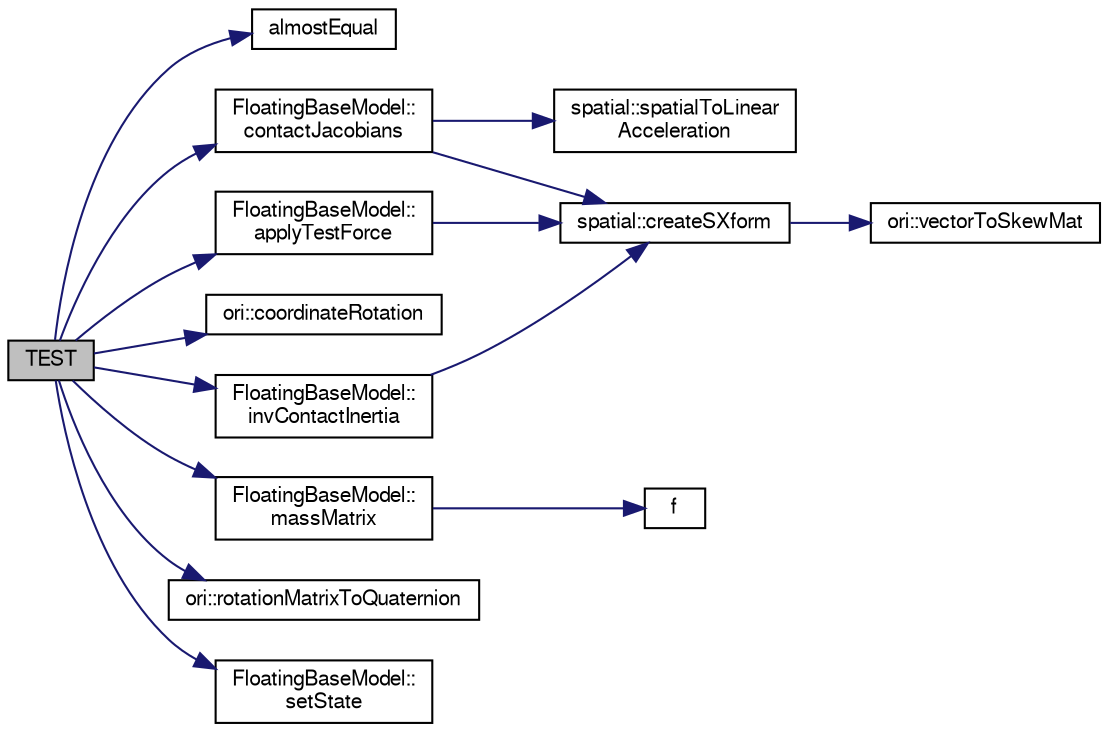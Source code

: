 digraph "TEST"
{
  edge [fontname="FreeSans",fontsize="10",labelfontname="FreeSans",labelfontsize="10"];
  node [fontname="FreeSans",fontsize="10",shape=record];
  rankdir="LR";
  Node1 [label="TEST",height=0.2,width=0.4,color="black", fillcolor="grey75", style="filled", fontcolor="black"];
  Node1 -> Node2 [color="midnightblue",fontsize="10",style="solid",fontname="FreeSans"];
  Node2 [label="almostEqual",height=0.2,width=0.4,color="black", fillcolor="white", style="filled",URL="$de/dda/_math_utilities_8h.html#aa06ec79f1e3170ea41b58ffbf35b9fb6"];
  Node1 -> Node3 [color="midnightblue",fontsize="10",style="solid",fontname="FreeSans"];
  Node3 [label="FloatingBaseModel::\lapplyTestForce",height=0.2,width=0.4,color="black", fillcolor="white", style="filled",URL="$d6/db1/class_floating_base_model.html#a1edbea0371cffe8692a83ae5a9396e41"];
  Node3 -> Node4 [color="midnightblue",fontsize="10",style="solid",fontname="FreeSans"];
  Node4 [label="spatial::createSXform",height=0.2,width=0.4,color="black", fillcolor="white", style="filled",URL="$de/d1a/namespacespatial.html#ae4a2145f3028087511b4f17c0152ec83"];
  Node4 -> Node5 [color="midnightblue",fontsize="10",style="solid",fontname="FreeSans"];
  Node5 [label="ori::vectorToSkewMat",height=0.2,width=0.4,color="black", fillcolor="white", style="filled",URL="$da/d9b/namespaceori.html#a153f2a76610f0c5524da3f8bf8fa4dfa"];
  Node1 -> Node6 [color="midnightblue",fontsize="10",style="solid",fontname="FreeSans"];
  Node6 [label="FloatingBaseModel::\lcontactJacobians",height=0.2,width=0.4,color="black", fillcolor="white", style="filled",URL="$d6/db1/class_floating_base_model.html#afca11b3f8d117a20990d309666e1a8f3"];
  Node6 -> Node4 [color="midnightblue",fontsize="10",style="solid",fontname="FreeSans"];
  Node6 -> Node7 [color="midnightblue",fontsize="10",style="solid",fontname="FreeSans"];
  Node7 [label="spatial::spatialToLinear\lAcceleration",height=0.2,width=0.4,color="black", fillcolor="white", style="filled",URL="$de/d1a/namespacespatial.html#a13df9ec1359ecd4150251eaae0895198"];
  Node1 -> Node8 [color="midnightblue",fontsize="10",style="solid",fontname="FreeSans"];
  Node8 [label="ori::coordinateRotation",height=0.2,width=0.4,color="black", fillcolor="white", style="filled",URL="$da/d9b/namespaceori.html#a537b8d0769c03e4cd8ef2b9a9dc8a760"];
  Node1 -> Node9 [color="midnightblue",fontsize="10",style="solid",fontname="FreeSans"];
  Node9 [label="FloatingBaseModel::\linvContactInertia",height=0.2,width=0.4,color="black", fillcolor="white", style="filled",URL="$d6/db1/class_floating_base_model.html#a759338421e6adbe3a0a69e42271d43d4"];
  Node9 -> Node4 [color="midnightblue",fontsize="10",style="solid",fontname="FreeSans"];
  Node1 -> Node10 [color="midnightblue",fontsize="10",style="solid",fontname="FreeSans"];
  Node10 [label="FloatingBaseModel::\lmassMatrix",height=0.2,width=0.4,color="black", fillcolor="white", style="filled",URL="$d6/db1/class_floating_base_model.html#a73d58fada538f7d74ad94c48e5024b78"];
  Node10 -> Node11 [color="midnightblue",fontsize="10",style="solid",fontname="FreeSans"];
  Node11 [label="f",height=0.2,width=0.4,color="black", fillcolor="white", style="filled",URL="$dc/dd7/test__casadi_8cpp.html#ae20d7fba59865a21504b65cdb44cbfe5"];
  Node1 -> Node12 [color="midnightblue",fontsize="10",style="solid",fontname="FreeSans"];
  Node12 [label="ori::rotationMatrixToQuaternion",height=0.2,width=0.4,color="black", fillcolor="white", style="filled",URL="$da/d9b/namespaceori.html#a73c3872af6870d856cedd662856fcaea"];
  Node1 -> Node13 [color="midnightblue",fontsize="10",style="solid",fontname="FreeSans"];
  Node13 [label="FloatingBaseModel::\lsetState",height=0.2,width=0.4,color="black", fillcolor="white", style="filled",URL="$d6/db1/class_floating_base_model.html#a575819811abf1d4b8e527b22aead4013"];
}
